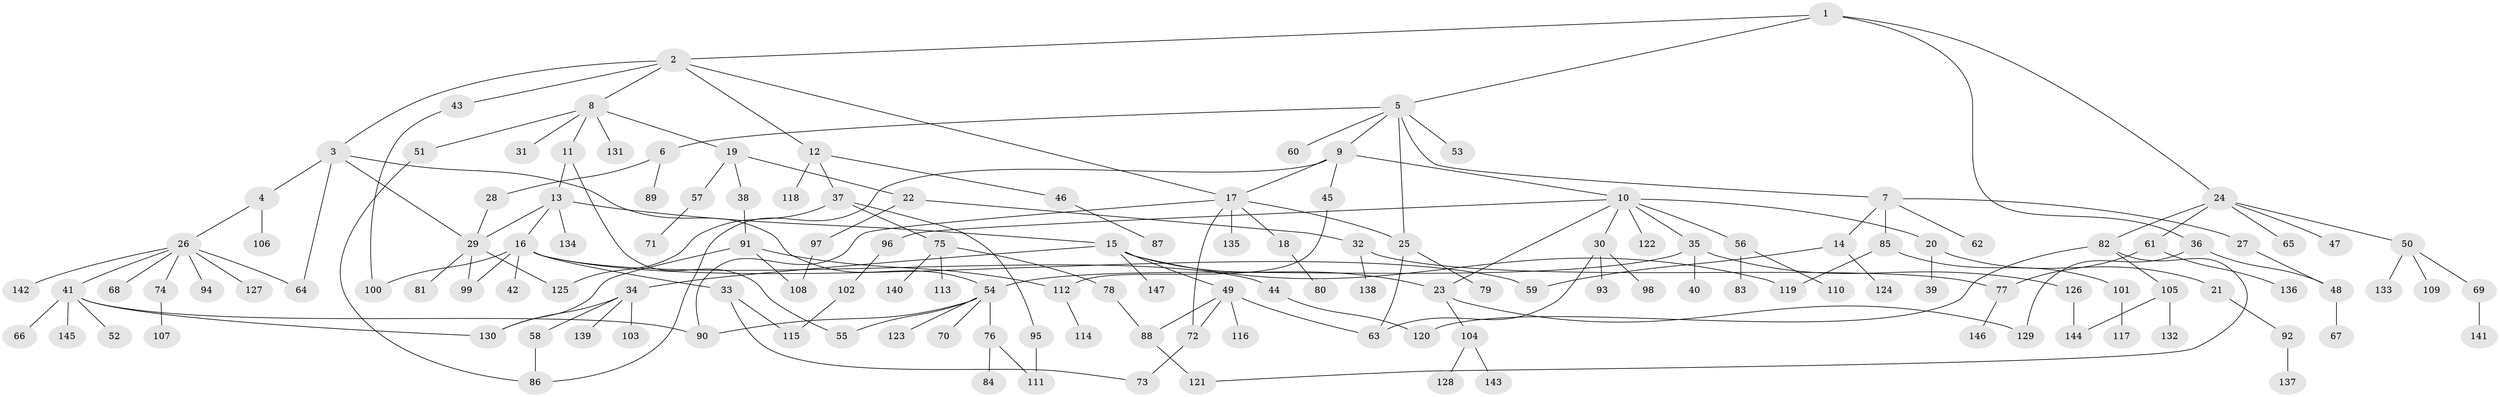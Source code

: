 // coarse degree distribution, {5: 0.09803921568627451, 11: 0.00980392156862745, 6: 0.0392156862745098, 2: 0.18627450980392157, 8: 0.0196078431372549, 3: 0.13725490196078433, 4: 0.049019607843137254, 9: 0.00980392156862745, 7: 0.0196078431372549, 1: 0.43137254901960786}
// Generated by graph-tools (version 1.1) at 2025/41/03/06/25 10:41:27]
// undirected, 147 vertices, 180 edges
graph export_dot {
graph [start="1"]
  node [color=gray90,style=filled];
  1;
  2;
  3;
  4;
  5;
  6;
  7;
  8;
  9;
  10;
  11;
  12;
  13;
  14;
  15;
  16;
  17;
  18;
  19;
  20;
  21;
  22;
  23;
  24;
  25;
  26;
  27;
  28;
  29;
  30;
  31;
  32;
  33;
  34;
  35;
  36;
  37;
  38;
  39;
  40;
  41;
  42;
  43;
  44;
  45;
  46;
  47;
  48;
  49;
  50;
  51;
  52;
  53;
  54;
  55;
  56;
  57;
  58;
  59;
  60;
  61;
  62;
  63;
  64;
  65;
  66;
  67;
  68;
  69;
  70;
  71;
  72;
  73;
  74;
  75;
  76;
  77;
  78;
  79;
  80;
  81;
  82;
  83;
  84;
  85;
  86;
  87;
  88;
  89;
  90;
  91;
  92;
  93;
  94;
  95;
  96;
  97;
  98;
  99;
  100;
  101;
  102;
  103;
  104;
  105;
  106;
  107;
  108;
  109;
  110;
  111;
  112;
  113;
  114;
  115;
  116;
  117;
  118;
  119;
  120;
  121;
  122;
  123;
  124;
  125;
  126;
  127;
  128;
  129;
  130;
  131;
  132;
  133;
  134;
  135;
  136;
  137;
  138;
  139;
  140;
  141;
  142;
  143;
  144;
  145;
  146;
  147;
  1 -- 2;
  1 -- 5;
  1 -- 24;
  1 -- 36;
  2 -- 3;
  2 -- 8;
  2 -- 12;
  2 -- 43;
  2 -- 17;
  3 -- 4;
  3 -- 54;
  3 -- 64;
  3 -- 29;
  4 -- 26;
  4 -- 106;
  5 -- 6;
  5 -- 7;
  5 -- 9;
  5 -- 25;
  5 -- 53;
  5 -- 60;
  6 -- 28;
  6 -- 89;
  7 -- 14;
  7 -- 27;
  7 -- 62;
  7 -- 85;
  8 -- 11;
  8 -- 19;
  8 -- 31;
  8 -- 51;
  8 -- 131;
  9 -- 10;
  9 -- 17;
  9 -- 45;
  9 -- 86;
  10 -- 20;
  10 -- 30;
  10 -- 35;
  10 -- 56;
  10 -- 96;
  10 -- 122;
  10 -- 23;
  11 -- 13;
  11 -- 55;
  12 -- 37;
  12 -- 46;
  12 -- 118;
  13 -- 15;
  13 -- 16;
  13 -- 134;
  13 -- 29;
  14 -- 124;
  14 -- 59;
  15 -- 23;
  15 -- 34;
  15 -- 49;
  15 -- 147;
  15 -- 119;
  16 -- 33;
  16 -- 42;
  16 -- 44;
  16 -- 59;
  16 -- 99;
  16 -- 100;
  17 -- 18;
  17 -- 72;
  17 -- 90;
  17 -- 135;
  17 -- 25;
  18 -- 80;
  19 -- 22;
  19 -- 38;
  19 -- 57;
  20 -- 21;
  20 -- 39;
  21 -- 92;
  22 -- 32;
  22 -- 97;
  23 -- 104;
  23 -- 129;
  24 -- 47;
  24 -- 50;
  24 -- 61;
  24 -- 65;
  24 -- 82;
  25 -- 79;
  25 -- 63;
  26 -- 41;
  26 -- 64;
  26 -- 68;
  26 -- 74;
  26 -- 94;
  26 -- 127;
  26 -- 142;
  27 -- 48;
  28 -- 29;
  29 -- 81;
  29 -- 125;
  29 -- 99;
  30 -- 93;
  30 -- 98;
  30 -- 63;
  32 -- 138;
  32 -- 77;
  33 -- 73;
  33 -- 115;
  34 -- 58;
  34 -- 103;
  34 -- 130;
  34 -- 139;
  35 -- 40;
  35 -- 54;
  35 -- 126;
  36 -- 48;
  36 -- 129;
  37 -- 75;
  37 -- 95;
  37 -- 125;
  38 -- 91;
  41 -- 52;
  41 -- 66;
  41 -- 145;
  41 -- 90;
  41 -- 130;
  43 -- 100;
  44 -- 120;
  45 -- 112;
  46 -- 87;
  48 -- 67;
  49 -- 63;
  49 -- 116;
  49 -- 72;
  49 -- 88;
  50 -- 69;
  50 -- 109;
  50 -- 133;
  51 -- 86;
  54 -- 70;
  54 -- 76;
  54 -- 123;
  54 -- 55;
  54 -- 90;
  56 -- 83;
  56 -- 110;
  57 -- 71;
  58 -- 86;
  61 -- 77;
  61 -- 136;
  69 -- 141;
  72 -- 73;
  74 -- 107;
  75 -- 78;
  75 -- 113;
  75 -- 140;
  76 -- 84;
  76 -- 111;
  77 -- 146;
  78 -- 88;
  82 -- 105;
  82 -- 121;
  82 -- 120;
  85 -- 101;
  85 -- 119;
  88 -- 121;
  91 -- 130;
  91 -- 108;
  91 -- 112;
  92 -- 137;
  95 -- 111;
  96 -- 102;
  97 -- 108;
  101 -- 117;
  102 -- 115;
  104 -- 128;
  104 -- 143;
  105 -- 132;
  105 -- 144;
  112 -- 114;
  126 -- 144;
}

